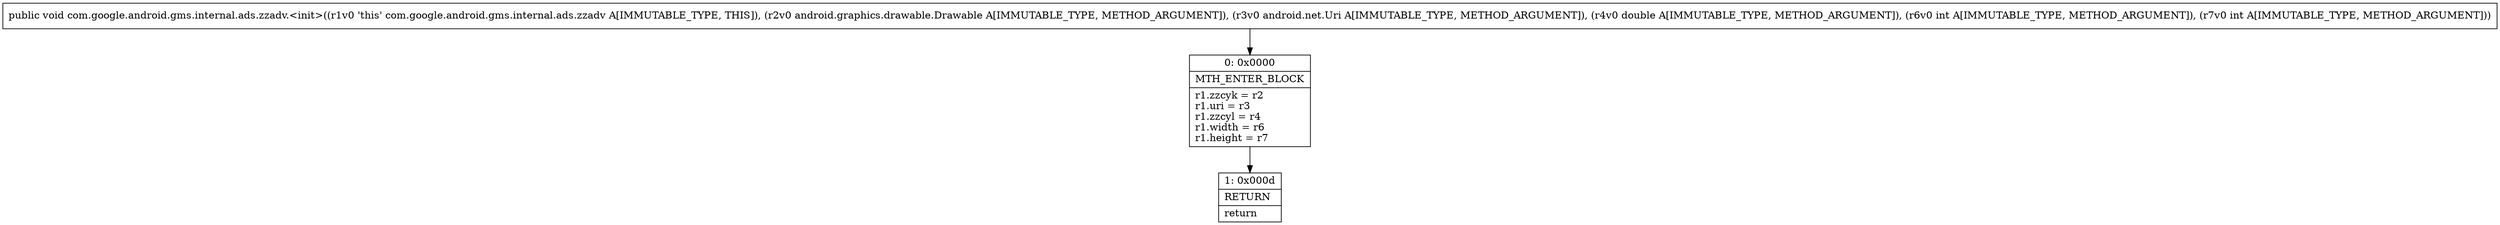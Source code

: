 digraph "CFG forcom.google.android.gms.internal.ads.zzadv.\<init\>(Landroid\/graphics\/drawable\/Drawable;Landroid\/net\/Uri;DII)V" {
Node_0 [shape=record,label="{0\:\ 0x0000|MTH_ENTER_BLOCK\l|r1.zzcyk = r2\lr1.uri = r3\lr1.zzcyl = r4\lr1.width = r6\lr1.height = r7\l}"];
Node_1 [shape=record,label="{1\:\ 0x000d|RETURN\l|return\l}"];
MethodNode[shape=record,label="{public void com.google.android.gms.internal.ads.zzadv.\<init\>((r1v0 'this' com.google.android.gms.internal.ads.zzadv A[IMMUTABLE_TYPE, THIS]), (r2v0 android.graphics.drawable.Drawable A[IMMUTABLE_TYPE, METHOD_ARGUMENT]), (r3v0 android.net.Uri A[IMMUTABLE_TYPE, METHOD_ARGUMENT]), (r4v0 double A[IMMUTABLE_TYPE, METHOD_ARGUMENT]), (r6v0 int A[IMMUTABLE_TYPE, METHOD_ARGUMENT]), (r7v0 int A[IMMUTABLE_TYPE, METHOD_ARGUMENT])) }"];
MethodNode -> Node_0;
Node_0 -> Node_1;
}

